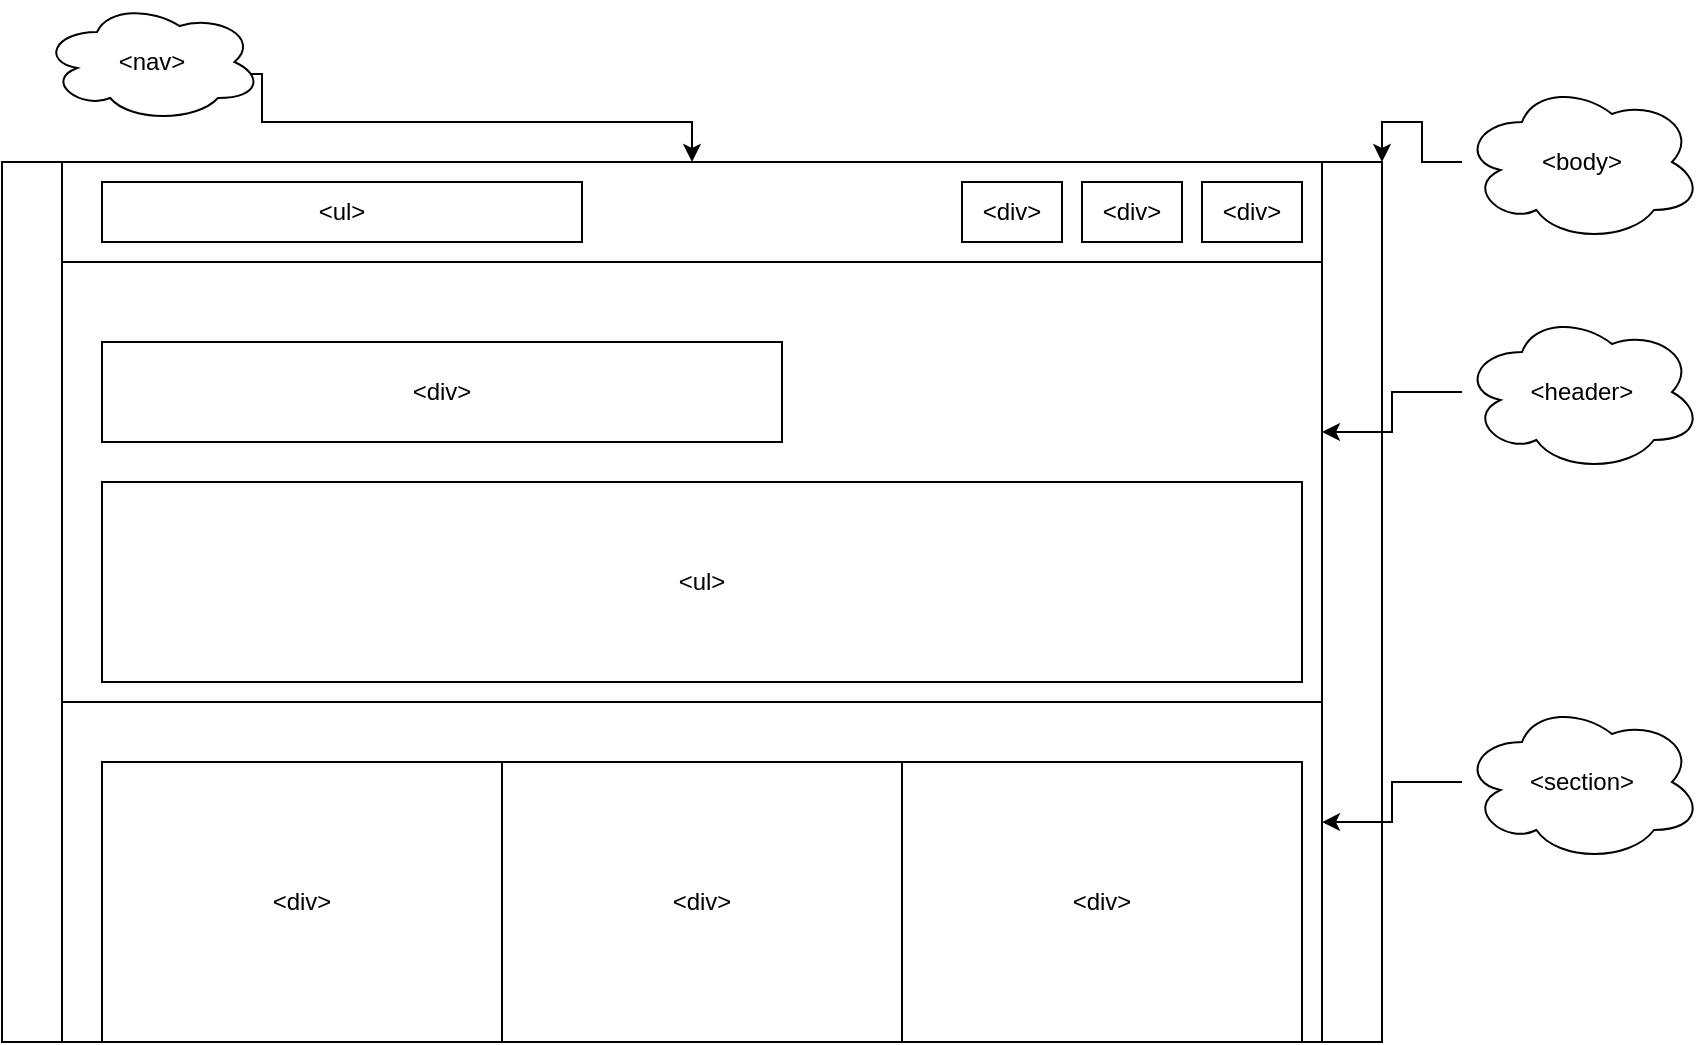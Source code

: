 <mxfile version="13.8.6" type="device"><diagram id="4hFSLOsHsyQPmL5rdLJ3" name="Page-1"><mxGraphModel dx="1038" dy="604" grid="1" gridSize="10" guides="1" tooltips="1" connect="1" arrows="1" fold="1" page="1" pageScale="1" pageWidth="827" pageHeight="1169" math="0" shadow="0"><root><mxCell id="0"/><mxCell id="1" parent="0"/><mxCell id="Xqz-j_TG6QV8MauLoxWf-1" value="" style="rounded=0;whiteSpace=wrap;html=1;" vertex="1" parent="1"><mxGeometry x="60" y="80" width="690" height="440" as="geometry"/></mxCell><mxCell id="Xqz-j_TG6QV8MauLoxWf-3" value="&amp;lt;Header&amp;gt;" style="rounded=0;whiteSpace=wrap;html=1;" vertex="1" parent="1"><mxGeometry x="90" y="80" width="630" height="270" as="geometry"/></mxCell><mxCell id="Xqz-j_TG6QV8MauLoxWf-4" value="" style="rounded=0;whiteSpace=wrap;html=1;" vertex="1" parent="1"><mxGeometry x="90" y="350" width="630" height="170" as="geometry"/></mxCell><mxCell id="Xqz-j_TG6QV8MauLoxWf-5" value="" style="rounded=0;whiteSpace=wrap;html=1;" vertex="1" parent="1"><mxGeometry x="90" y="80" width="630" height="50" as="geometry"/></mxCell><mxCell id="Xqz-j_TG6QV8MauLoxWf-6" value="&amp;lt;ul&amp;gt;" style="rounded=0;whiteSpace=wrap;html=1;" vertex="1" parent="1"><mxGeometry x="110" y="90" width="240" height="30" as="geometry"/></mxCell><mxCell id="Xqz-j_TG6QV8MauLoxWf-8" value="&amp;lt;div&amp;gt;" style="rounded=0;whiteSpace=wrap;html=1;" vertex="1" parent="1"><mxGeometry x="540" y="90" width="50" height="30" as="geometry"/></mxCell><mxCell id="Xqz-j_TG6QV8MauLoxWf-9" value="&amp;lt;div&amp;gt;" style="rounded=0;whiteSpace=wrap;html=1;" vertex="1" parent="1"><mxGeometry x="600" y="90" width="50" height="30" as="geometry"/></mxCell><mxCell id="Xqz-j_TG6QV8MauLoxWf-10" value="&amp;lt;div&amp;gt;" style="rounded=0;whiteSpace=wrap;html=1;" vertex="1" parent="1"><mxGeometry x="660" y="90" width="50" height="30" as="geometry"/></mxCell><mxCell id="Xqz-j_TG6QV8MauLoxWf-11" value="&amp;lt;div&amp;gt;" style="rounded=0;whiteSpace=wrap;html=1;" vertex="1" parent="1"><mxGeometry x="110" y="170" width="340" height="50" as="geometry"/></mxCell><mxCell id="Xqz-j_TG6QV8MauLoxWf-17" style="edgeStyle=orthogonalEdgeStyle;rounded=0;orthogonalLoop=1;jettySize=auto;html=1;entryX=0.5;entryY=0;entryDx=0;entryDy=0;exitX=0.945;exitY=0.6;exitDx=0;exitDy=0;exitPerimeter=0;" edge="1" parent="1" source="Xqz-j_TG6QV8MauLoxWf-12" target="Xqz-j_TG6QV8MauLoxWf-5"><mxGeometry relative="1" as="geometry"><Array as="points"><mxPoint x="190" y="36"/><mxPoint x="190" y="60"/><mxPoint x="405" y="60"/></Array></mxGeometry></mxCell><mxCell id="Xqz-j_TG6QV8MauLoxWf-12" value="&amp;lt;nav&amp;gt;" style="ellipse;shape=cloud;whiteSpace=wrap;html=1;" vertex="1" parent="1"><mxGeometry x="80" width="110" height="60" as="geometry"/></mxCell><mxCell id="Xqz-j_TG6QV8MauLoxWf-16" style="edgeStyle=orthogonalEdgeStyle;rounded=0;orthogonalLoop=1;jettySize=auto;html=1;" edge="1" parent="1" source="Xqz-j_TG6QV8MauLoxWf-14" target="Xqz-j_TG6QV8MauLoxWf-3"><mxGeometry relative="1" as="geometry"/></mxCell><mxCell id="Xqz-j_TG6QV8MauLoxWf-14" value="&amp;lt;header&amp;gt;" style="ellipse;shape=cloud;whiteSpace=wrap;html=1;" vertex="1" parent="1"><mxGeometry x="790" y="155" width="120" height="80" as="geometry"/></mxCell><mxCell id="Xqz-j_TG6QV8MauLoxWf-18" value="&amp;lt;ul&amp;gt;" style="rounded=0;whiteSpace=wrap;html=1;" vertex="1" parent="1"><mxGeometry x="110" y="240" width="600" height="100" as="geometry"/></mxCell><mxCell id="Xqz-j_TG6QV8MauLoxWf-22" style="edgeStyle=orthogonalEdgeStyle;rounded=0;orthogonalLoop=1;jettySize=auto;html=1;entryX=1;entryY=0.353;entryDx=0;entryDy=0;entryPerimeter=0;" edge="1" parent="1" source="Xqz-j_TG6QV8MauLoxWf-21" target="Xqz-j_TG6QV8MauLoxWf-4"><mxGeometry relative="1" as="geometry"/></mxCell><mxCell id="Xqz-j_TG6QV8MauLoxWf-21" value="&amp;lt;section&amp;gt;" style="ellipse;shape=cloud;whiteSpace=wrap;html=1;" vertex="1" parent="1"><mxGeometry x="790" y="350" width="120" height="80" as="geometry"/></mxCell><mxCell id="Xqz-j_TG6QV8MauLoxWf-23" value="&amp;lt;div&amp;gt;" style="rounded=0;whiteSpace=wrap;html=1;" vertex="1" parent="1"><mxGeometry x="510" y="380" width="200" height="140" as="geometry"/></mxCell><mxCell id="Xqz-j_TG6QV8MauLoxWf-24" value="&amp;lt;div&amp;gt;" style="rounded=0;whiteSpace=wrap;html=1;" vertex="1" parent="1"><mxGeometry x="110" y="380" width="200" height="140" as="geometry"/></mxCell><mxCell id="Xqz-j_TG6QV8MauLoxWf-25" value="&amp;lt;div&amp;gt;" style="rounded=0;whiteSpace=wrap;html=1;" vertex="1" parent="1"><mxGeometry x="310" y="380" width="200" height="140" as="geometry"/></mxCell><mxCell id="Xqz-j_TG6QV8MauLoxWf-27" style="edgeStyle=orthogonalEdgeStyle;rounded=0;orthogonalLoop=1;jettySize=auto;html=1;entryX=1;entryY=0;entryDx=0;entryDy=0;" edge="1" parent="1" source="Xqz-j_TG6QV8MauLoxWf-26" target="Xqz-j_TG6QV8MauLoxWf-1"><mxGeometry relative="1" as="geometry"/></mxCell><mxCell id="Xqz-j_TG6QV8MauLoxWf-26" value="&amp;lt;body&amp;gt;" style="ellipse;shape=cloud;whiteSpace=wrap;html=1;" vertex="1" parent="1"><mxGeometry x="790" y="40" width="120" height="80" as="geometry"/></mxCell></root></mxGraphModel></diagram></mxfile>